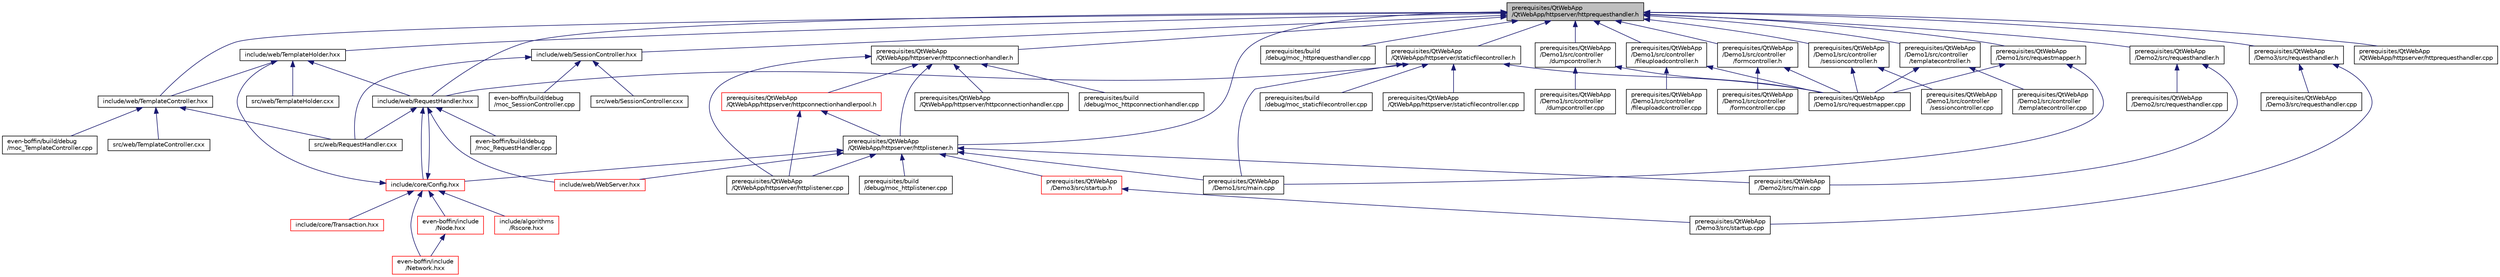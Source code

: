 digraph "prerequisites/QtWebApp/QtWebApp/httpserver/httprequesthandler.h"
{
  edge [fontname="Helvetica",fontsize="10",labelfontname="Helvetica",labelfontsize="10"];
  node [fontname="Helvetica",fontsize="10",shape=record];
  Node33 [label="prerequisites/QtWebApp\l/QtWebApp/httpserver/httprequesthandler.h",height=0.2,width=0.4,color="black", fillcolor="grey75", style="filled", fontcolor="black"];
  Node33 -> Node34 [dir="back",color="midnightblue",fontsize="10",style="solid"];
  Node34 [label="include/web/TemplateHolder.hxx",height=0.2,width=0.4,color="black", fillcolor="white", style="filled",URL="$_template_holder_8hxx.html"];
  Node34 -> Node35 [dir="back",color="midnightblue",fontsize="10",style="solid"];
  Node35 [label="include/web/RequestHandler.hxx",height=0.2,width=0.4,color="black", fillcolor="white", style="filled",URL="$_request_handler_8hxx_source.html"];
  Node35 -> Node36 [dir="back",color="midnightblue",fontsize="10",style="solid"];
  Node36 [label="even-boffin/build/debug\l/moc_RequestHandler.cpp",height=0.2,width=0.4,color="black", fillcolor="white", style="filled",URL="$moc___request_handler_8cpp_source.html"];
  Node35 -> Node37 [dir="back",color="midnightblue",fontsize="10",style="solid"];
  Node37 [label="include/core/Config.hxx",height=0.2,width=0.4,color="red", fillcolor="white", style="filled",URL="$_config_8hxx.html"];
  Node37 -> Node38 [dir="back",color="midnightblue",fontsize="10",style="solid"];
  Node38 [label="even-boffin/include\l/Network.hxx",height=0.2,width=0.4,color="red", fillcolor="white", style="filled",URL="$_network_8hxx.html"];
  Node37 -> Node43 [dir="back",color="midnightblue",fontsize="10",style="solid"];
  Node43 [label="even-boffin/include\l/Node.hxx",height=0.2,width=0.4,color="red", fillcolor="white", style="filled",URL="$_node_8hxx.html"];
  Node43 -> Node38 [dir="back",color="midnightblue",fontsize="10",style="solid"];
  Node37 -> Node35 [dir="back",color="midnightblue",fontsize="10",style="solid"];
  Node37 -> Node34 [dir="back",color="midnightblue",fontsize="10",style="solid"];
  Node37 -> Node45 [dir="back",color="midnightblue",fontsize="10",style="solid"];
  Node45 [label="include/algorithms\l/Rscore.hxx",height=0.2,width=0.4,color="red", fillcolor="white", style="filled",URL="$_rscore_8hxx.html",tooltip="Entity for count r-Score value from input parameters. "];
  Node37 -> Node48 [dir="back",color="midnightblue",fontsize="10",style="solid"];
  Node48 [label="include/core/Transaction.hxx",height=0.2,width=0.4,color="red", fillcolor="white", style="filled",URL="$_transaction_8hxx.html"];
  Node35 -> Node65 [dir="back",color="midnightblue",fontsize="10",style="solid"];
  Node65 [label="include/web/WebServer.hxx",height=0.2,width=0.4,color="red", fillcolor="white", style="filled",URL="$_web_server_8hxx.html"];
  Node35 -> Node67 [dir="back",color="midnightblue",fontsize="10",style="solid"];
  Node67 [label="src/web/RequestHandler.cxx",height=0.2,width=0.4,color="black", fillcolor="white", style="filled",URL="$_request_handler_8cxx.html"];
  Node34 -> Node68 [dir="back",color="midnightblue",fontsize="10",style="solid"];
  Node68 [label="include/web/TemplateController.hxx",height=0.2,width=0.4,color="black", fillcolor="white", style="filled",URL="$_template_controller_8hxx.html"];
  Node68 -> Node69 [dir="back",color="midnightblue",fontsize="10",style="solid"];
  Node69 [label="even-boffin/build/debug\l/moc_TemplateController.cpp",height=0.2,width=0.4,color="black", fillcolor="white", style="filled",URL="$moc___template_controller_8cpp_source.html"];
  Node68 -> Node67 [dir="back",color="midnightblue",fontsize="10",style="solid"];
  Node68 -> Node70 [dir="back",color="midnightblue",fontsize="10",style="solid"];
  Node70 [label="src/web/TemplateController.cxx",height=0.2,width=0.4,color="black", fillcolor="white", style="filled",URL="$_template_controller_8cxx.html"];
  Node34 -> Node71 [dir="back",color="midnightblue",fontsize="10",style="solid"];
  Node71 [label="src/web/TemplateHolder.cxx",height=0.2,width=0.4,color="black", fillcolor="white", style="filled",URL="$_template_holder_8cxx.html"];
  Node33 -> Node35 [dir="back",color="midnightblue",fontsize="10",style="solid"];
  Node33 -> Node72 [dir="back",color="midnightblue",fontsize="10",style="solid"];
  Node72 [label="include/web/SessionController.hxx",height=0.2,width=0.4,color="black", fillcolor="white", style="filled",URL="$_session_controller_8hxx.html"];
  Node72 -> Node73 [dir="back",color="midnightblue",fontsize="10",style="solid"];
  Node73 [label="even-boffin/build/debug\l/moc_SessionController.cpp",height=0.2,width=0.4,color="black", fillcolor="white", style="filled",URL="$moc___session_controller_8cpp_source.html"];
  Node72 -> Node67 [dir="back",color="midnightblue",fontsize="10",style="solid"];
  Node72 -> Node74 [dir="back",color="midnightblue",fontsize="10",style="solid"];
  Node74 [label="src/web/SessionController.cxx",height=0.2,width=0.4,color="black", fillcolor="white", style="filled",URL="$_session_controller_8cxx.html"];
  Node33 -> Node68 [dir="back",color="midnightblue",fontsize="10",style="solid"];
  Node33 -> Node75 [dir="back",color="midnightblue",fontsize="10",style="solid"];
  Node75 [label="prerequisites/QtWebApp\l/QtWebApp/httpserver/httpconnectionhandler.h",height=0.2,width=0.4,color="black", fillcolor="white", style="filled",URL="$httpconnectionhandler_8h.html"];
  Node75 -> Node76 [dir="back",color="midnightblue",fontsize="10",style="solid"];
  Node76 [label="prerequisites/build\l/debug/moc_httpconnectionhandler.cpp",height=0.2,width=0.4,color="black", fillcolor="white", style="filled",URL="$moc__httpconnectionhandler_8cpp_source.html"];
  Node75 -> Node77 [dir="back",color="midnightblue",fontsize="10",style="solid"];
  Node77 [label="prerequisites/QtWebApp\l/QtWebApp/httpserver/httpconnectionhandlerpool.h",height=0.2,width=0.4,color="red", fillcolor="white", style="filled",URL="$httpconnectionhandlerpool_8h_source.html"];
  Node77 -> Node79 [dir="back",color="midnightblue",fontsize="10",style="solid"];
  Node79 [label="prerequisites/QtWebApp\l/QtWebApp/httpserver/httplistener.h",height=0.2,width=0.4,color="black", fillcolor="white", style="filled",URL="$httplistener_8h.html"];
  Node79 -> Node37 [dir="back",color="midnightblue",fontsize="10",style="solid"];
  Node79 -> Node65 [dir="back",color="midnightblue",fontsize="10",style="solid"];
  Node79 -> Node80 [dir="back",color="midnightblue",fontsize="10",style="solid"];
  Node80 [label="prerequisites/build\l/debug/moc_httplistener.cpp",height=0.2,width=0.4,color="black", fillcolor="white", style="filled",URL="$moc__httplistener_8cpp_source.html"];
  Node79 -> Node81 [dir="back",color="midnightblue",fontsize="10",style="solid"];
  Node81 [label="prerequisites/QtWebApp\l/Demo1/src/main.cpp",height=0.2,width=0.4,color="black", fillcolor="white", style="filled",URL="$prerequisites_2_qt_web_app_2_demo1_2src_2main_8cpp.html"];
  Node79 -> Node82 [dir="back",color="midnightblue",fontsize="10",style="solid"];
  Node82 [label="prerequisites/QtWebApp\l/Demo2/src/main.cpp",height=0.2,width=0.4,color="black", fillcolor="white", style="filled",URL="$prerequisites_2_qt_web_app_2_demo2_2src_2main_8cpp.html"];
  Node79 -> Node83 [dir="back",color="midnightblue",fontsize="10",style="solid"];
  Node83 [label="prerequisites/QtWebApp\l/Demo3/src/startup.h",height=0.2,width=0.4,color="red", fillcolor="white", style="filled",URL="$startup_8h.html"];
  Node83 -> Node85 [dir="back",color="midnightblue",fontsize="10",style="solid"];
  Node85 [label="prerequisites/QtWebApp\l/Demo3/src/startup.cpp",height=0.2,width=0.4,color="black", fillcolor="white", style="filled",URL="$startup_8cpp.html"];
  Node79 -> Node86 [dir="back",color="midnightblue",fontsize="10",style="solid"];
  Node86 [label="prerequisites/QtWebApp\l/QtWebApp/httpserver/httplistener.cpp",height=0.2,width=0.4,color="black", fillcolor="white", style="filled",URL="$httplistener_8cpp.html"];
  Node77 -> Node86 [dir="back",color="midnightblue",fontsize="10",style="solid"];
  Node75 -> Node79 [dir="back",color="midnightblue",fontsize="10",style="solid"];
  Node75 -> Node88 [dir="back",color="midnightblue",fontsize="10",style="solid"];
  Node88 [label="prerequisites/QtWebApp\l/QtWebApp/httpserver/httpconnectionhandler.cpp",height=0.2,width=0.4,color="black", fillcolor="white", style="filled",URL="$httpconnectionhandler_8cpp.html"];
  Node75 -> Node86 [dir="back",color="midnightblue",fontsize="10",style="solid"];
  Node33 -> Node79 [dir="back",color="midnightblue",fontsize="10",style="solid"];
  Node33 -> Node89 [dir="back",color="midnightblue",fontsize="10",style="solid"];
  Node89 [label="prerequisites/build\l/debug/moc_httprequesthandler.cpp",height=0.2,width=0.4,color="black", fillcolor="white", style="filled",URL="$moc__httprequesthandler_8cpp_source.html"];
  Node33 -> Node90 [dir="back",color="midnightblue",fontsize="10",style="solid"];
  Node90 [label="prerequisites/QtWebApp\l/QtWebApp/httpserver/staticfilecontroller.h",height=0.2,width=0.4,color="black", fillcolor="white", style="filled",URL="$staticfilecontroller_8h.html"];
  Node90 -> Node35 [dir="back",color="midnightblue",fontsize="10",style="solid"];
  Node90 -> Node91 [dir="back",color="midnightblue",fontsize="10",style="solid"];
  Node91 [label="prerequisites/build\l/debug/moc_staticfilecontroller.cpp",height=0.2,width=0.4,color="black", fillcolor="white", style="filled",URL="$moc__staticfilecontroller_8cpp_source.html"];
  Node90 -> Node81 [dir="back",color="midnightblue",fontsize="10",style="solid"];
  Node90 -> Node92 [dir="back",color="midnightblue",fontsize="10",style="solid"];
  Node92 [label="prerequisites/QtWebApp\l/Demo1/src/requestmapper.cpp",height=0.2,width=0.4,color="black", fillcolor="white", style="filled",URL="$requestmapper_8cpp.html"];
  Node90 -> Node93 [dir="back",color="midnightblue",fontsize="10",style="solid"];
  Node93 [label="prerequisites/QtWebApp\l/QtWebApp/httpserver/staticfilecontroller.cpp",height=0.2,width=0.4,color="black", fillcolor="white", style="filled",URL="$staticfilecontroller_8cpp.html"];
  Node33 -> Node94 [dir="back",color="midnightblue",fontsize="10",style="solid"];
  Node94 [label="prerequisites/QtWebApp\l/Demo1/src/controller\l/dumpcontroller.h",height=0.2,width=0.4,color="black", fillcolor="white", style="filled",URL="$dumpcontroller_8h.html"];
  Node94 -> Node95 [dir="back",color="midnightblue",fontsize="10",style="solid"];
  Node95 [label="prerequisites/QtWebApp\l/Demo1/src/controller\l/dumpcontroller.cpp",height=0.2,width=0.4,color="black", fillcolor="white", style="filled",URL="$dumpcontroller_8cpp.html"];
  Node94 -> Node92 [dir="back",color="midnightblue",fontsize="10",style="solid"];
  Node33 -> Node96 [dir="back",color="midnightblue",fontsize="10",style="solid"];
  Node96 [label="prerequisites/QtWebApp\l/Demo1/src/controller\l/fileuploadcontroller.h",height=0.2,width=0.4,color="black", fillcolor="white", style="filled",URL="$fileuploadcontroller_8h.html"];
  Node96 -> Node97 [dir="back",color="midnightblue",fontsize="10",style="solid"];
  Node97 [label="prerequisites/QtWebApp\l/Demo1/src/controller\l/fileuploadcontroller.cpp",height=0.2,width=0.4,color="black", fillcolor="white", style="filled",URL="$fileuploadcontroller_8cpp.html"];
  Node96 -> Node92 [dir="back",color="midnightblue",fontsize="10",style="solid"];
  Node33 -> Node98 [dir="back",color="midnightblue",fontsize="10",style="solid"];
  Node98 [label="prerequisites/QtWebApp\l/Demo1/src/controller\l/formcontroller.h",height=0.2,width=0.4,color="black", fillcolor="white", style="filled",URL="$formcontroller_8h.html"];
  Node98 -> Node99 [dir="back",color="midnightblue",fontsize="10",style="solid"];
  Node99 [label="prerequisites/QtWebApp\l/Demo1/src/controller\l/formcontroller.cpp",height=0.2,width=0.4,color="black", fillcolor="white", style="filled",URL="$formcontroller_8cpp.html"];
  Node98 -> Node92 [dir="back",color="midnightblue",fontsize="10",style="solid"];
  Node33 -> Node100 [dir="back",color="midnightblue",fontsize="10",style="solid"];
  Node100 [label="prerequisites/QtWebApp\l/Demo1/src/controller\l/sessioncontroller.h",height=0.2,width=0.4,color="black", fillcolor="white", style="filled",URL="$sessioncontroller_8h.html"];
  Node100 -> Node101 [dir="back",color="midnightblue",fontsize="10",style="solid"];
  Node101 [label="prerequisites/QtWebApp\l/Demo1/src/controller\l/sessioncontroller.cpp",height=0.2,width=0.4,color="black", fillcolor="white", style="filled",URL="$sessioncontroller_8cpp.html"];
  Node100 -> Node92 [dir="back",color="midnightblue",fontsize="10",style="solid"];
  Node33 -> Node102 [dir="back",color="midnightblue",fontsize="10",style="solid"];
  Node102 [label="prerequisites/QtWebApp\l/Demo1/src/controller\l/templatecontroller.h",height=0.2,width=0.4,color="black", fillcolor="white", style="filled",URL="$templatecontroller_8h.html"];
  Node102 -> Node103 [dir="back",color="midnightblue",fontsize="10",style="solid"];
  Node103 [label="prerequisites/QtWebApp\l/Demo1/src/controller\l/templatecontroller.cpp",height=0.2,width=0.4,color="black", fillcolor="white", style="filled",URL="$templatecontroller_8cpp.html"];
  Node102 -> Node92 [dir="back",color="midnightblue",fontsize="10",style="solid"];
  Node33 -> Node104 [dir="back",color="midnightblue",fontsize="10",style="solid"];
  Node104 [label="prerequisites/QtWebApp\l/Demo1/src/requestmapper.h",height=0.2,width=0.4,color="black", fillcolor="white", style="filled",URL="$requestmapper_8h.html"];
  Node104 -> Node81 [dir="back",color="midnightblue",fontsize="10",style="solid"];
  Node104 -> Node92 [dir="back",color="midnightblue",fontsize="10",style="solid"];
  Node33 -> Node105 [dir="back",color="midnightblue",fontsize="10",style="solid"];
  Node105 [label="prerequisites/QtWebApp\l/Demo2/src/requesthandler.h",height=0.2,width=0.4,color="black", fillcolor="white", style="filled",URL="$_demo2_2src_2requesthandler_8h.html"];
  Node105 -> Node82 [dir="back",color="midnightblue",fontsize="10",style="solid"];
  Node105 -> Node106 [dir="back",color="midnightblue",fontsize="10",style="solid"];
  Node106 [label="prerequisites/QtWebApp\l/Demo2/src/requesthandler.cpp",height=0.2,width=0.4,color="black", fillcolor="white", style="filled",URL="$_demo2_2src_2requesthandler_8cpp.html"];
  Node33 -> Node107 [dir="back",color="midnightblue",fontsize="10",style="solid"];
  Node107 [label="prerequisites/QtWebApp\l/Demo3/src/requesthandler.h",height=0.2,width=0.4,color="black", fillcolor="white", style="filled",URL="$_demo3_2src_2requesthandler_8h.html"];
  Node107 -> Node108 [dir="back",color="midnightblue",fontsize="10",style="solid"];
  Node108 [label="prerequisites/QtWebApp\l/Demo3/src/requesthandler.cpp",height=0.2,width=0.4,color="black", fillcolor="white", style="filled",URL="$_demo3_2src_2requesthandler_8cpp.html"];
  Node107 -> Node85 [dir="back",color="midnightblue",fontsize="10",style="solid"];
  Node33 -> Node109 [dir="back",color="midnightblue",fontsize="10",style="solid"];
  Node109 [label="prerequisites/QtWebApp\l/QtWebApp/httpserver/httprequesthandler.cpp",height=0.2,width=0.4,color="black", fillcolor="white", style="filled",URL="$httprequesthandler_8cpp.html"];
}
